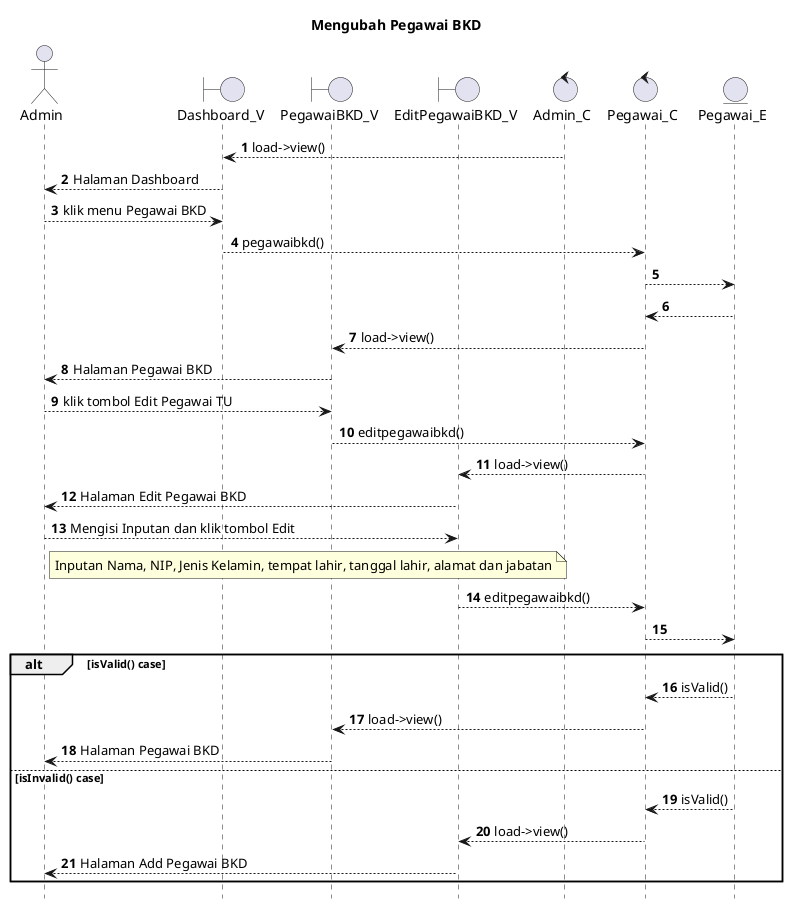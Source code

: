 @startuml

autonumber
hide footbox
title Mengubah Pegawai BKD

Actor Admin
boundary Dashboard_V
boundary PegawaiBKD_V
boundary EditPegawaiBKD_V
control Admin_C
control Pegawai_C
Entity Pegawai_E

Admin_C --> Dashboard_V: load->view()
Dashboard_V --> Admin: Halaman Dashboard
Admin --> Dashboard_V: klik menu Pegawai BKD
Dashboard_V --> Pegawai_C: pegawaibkd()
Pegawai_C --> Pegawai_E:
    
    Pegawai_E --> Pegawai_C:
    Pegawai_C --> PegawaiBKD_V: load->view()
    PegawaiBKD_V --> Admin: Halaman Pegawai BKD

Admin --> PegawaiBKD_V: klik tombol Edit Pegawai TU
PegawaiBKD_V --> Pegawai_C: editpegawaibkd()
Pegawai_C --> EditPegawaiBKD_V: load->view()
EditPegawaiBKD_V --> Admin: Halaman Edit Pegawai BKD

Admin --> EditPegawaiBKD_V: Mengisi Inputan dan klik tombol Edit
    note right of Admin
        Inputan Nama, NIP, Jenis Kelamin, tempat lahir, tanggal lahir, alamat dan jabatan
            end note
EditPegawaiBKD_V --> Pegawai_C: editpegawaibkd()
Pegawai_C --> Pegawai_E:

alt isValid() case
    
    Pegawai_E --> Pegawai_C: isValid()
    Pegawai_C --> PegawaiBKD_V: load->view()
    PegawaiBKD_V --> Admin: Halaman Pegawai BKD

else isInvalid() case
    
    Pegawai_E --> Pegawai_C: isValid()
    Pegawai_C --> EditPegawaiBKD_V: load->view()
    EditPegawaiBKD_V --> Admin: Halaman Add Pegawai BKD

end
@enduml
